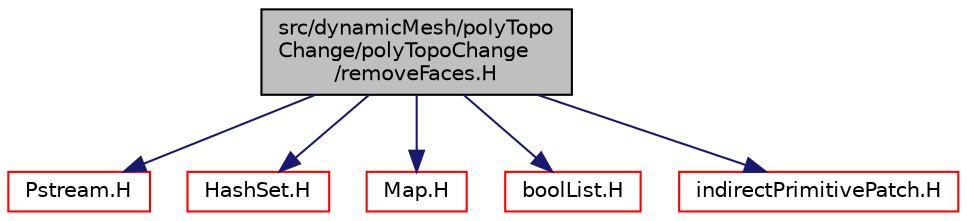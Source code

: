 digraph "src/dynamicMesh/polyTopoChange/polyTopoChange/removeFaces.H"
{
  bgcolor="transparent";
  edge [fontname="Helvetica",fontsize="10",labelfontname="Helvetica",labelfontsize="10"];
  node [fontname="Helvetica",fontsize="10",shape=record];
  Node0 [label="src/dynamicMesh/polyTopo\lChange/polyTopoChange\l/removeFaces.H",height=0.2,width=0.4,color="black", fillcolor="grey75", style="filled", fontcolor="black"];
  Node0 -> Node1 [color="midnightblue",fontsize="10",style="solid",fontname="Helvetica"];
  Node1 [label="Pstream.H",height=0.2,width=0.4,color="red",URL="$a09860.html"];
  Node0 -> Node83 [color="midnightblue",fontsize="10",style="solid",fontname="Helvetica"];
  Node83 [label="HashSet.H",height=0.2,width=0.4,color="red",URL="$a09173.html"];
  Node0 -> Node85 [color="midnightblue",fontsize="10",style="solid",fontname="Helvetica"];
  Node85 [label="Map.H",height=0.2,width=0.4,color="red",URL="$a09191.html"];
  Node0 -> Node86 [color="midnightblue",fontsize="10",style="solid",fontname="Helvetica"];
  Node86 [label="boolList.H",height=0.2,width=0.4,color="red",URL="$a12920.html"];
  Node0 -> Node87 [color="midnightblue",fontsize="10",style="solid",fontname="Helvetica"];
  Node87 [label="indirectPrimitivePatch.H",height=0.2,width=0.4,color="red",URL="$a12755.html"];
}
